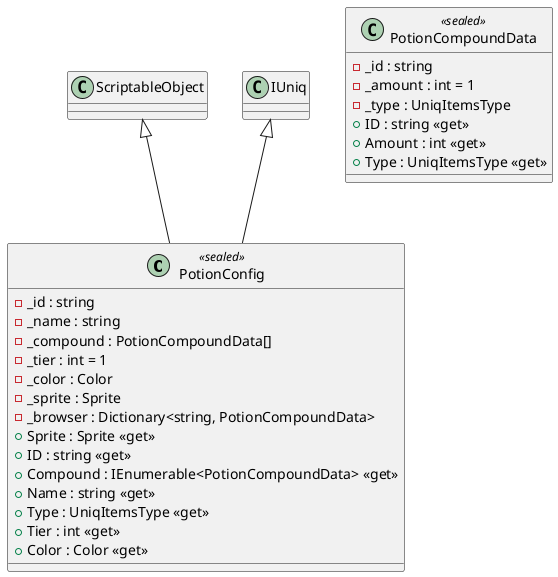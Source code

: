 @startuml
class PotionConfig <<sealed>> {
    - _id : string
    - _name : string
    - _compound : PotionCompoundData[]
    - _tier : int = 1
    - _color : Color
    - _sprite : Sprite
    - _browser : Dictionary<string, PotionCompoundData>
    + Sprite : Sprite <<get>>
    + ID : string <<get>>
    + Compound : IEnumerable<PotionCompoundData> <<get>>
    + Name : string <<get>>
    + Type : UniqItemsType <<get>>
    + Tier : int <<get>>
    + Color : Color <<get>>
}
class PotionCompoundData <<sealed>> {
    - _id : string
    - _amount : int = 1
    - _type : UniqItemsType
    + ID : string <<get>>
    + Amount : int <<get>>
    + Type : UniqItemsType <<get>>
}
ScriptableObject <|-- PotionConfig
IUniq <|-- PotionConfig
@enduml
